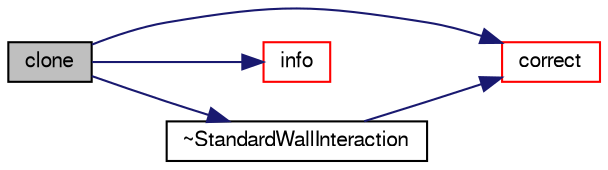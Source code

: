 digraph "clone"
{
  bgcolor="transparent";
  edge [fontname="FreeSans",fontsize="10",labelfontname="FreeSans",labelfontsize="10"];
  node [fontname="FreeSans",fontsize="10",shape=record];
  rankdir="LR";
  Node100 [label="clone",height=0.2,width=0.4,color="black", fillcolor="grey75", style="filled", fontcolor="black"];
  Node100 -> Node101 [color="midnightblue",fontsize="10",style="solid",fontname="FreeSans"];
  Node101 [label="correct",height=0.2,width=0.4,color="red",URL="$a24194.html#aa1b559cf24cdec3d37b45e290079352d",tooltip="Apply velocity correction. "];
  Node100 -> Node145 [color="midnightblue",fontsize="10",style="solid",fontname="FreeSans"];
  Node145 [label="info",height=0.2,width=0.4,color="red",URL="$a24194.html#a535c2aef67becff77ed292ab0eceb44c",tooltip="Write patch interaction info to stream. "];
  Node100 -> Node165 [color="midnightblue",fontsize="10",style="solid",fontname="FreeSans"];
  Node165 [label="~StandardWallInteraction",height=0.2,width=0.4,color="black",URL="$a24194.html#ac39b1dc8048acec3da1bbeff86b37aff",tooltip="Destructor. "];
  Node165 -> Node101 [color="midnightblue",fontsize="10",style="solid",fontname="FreeSans"];
}
